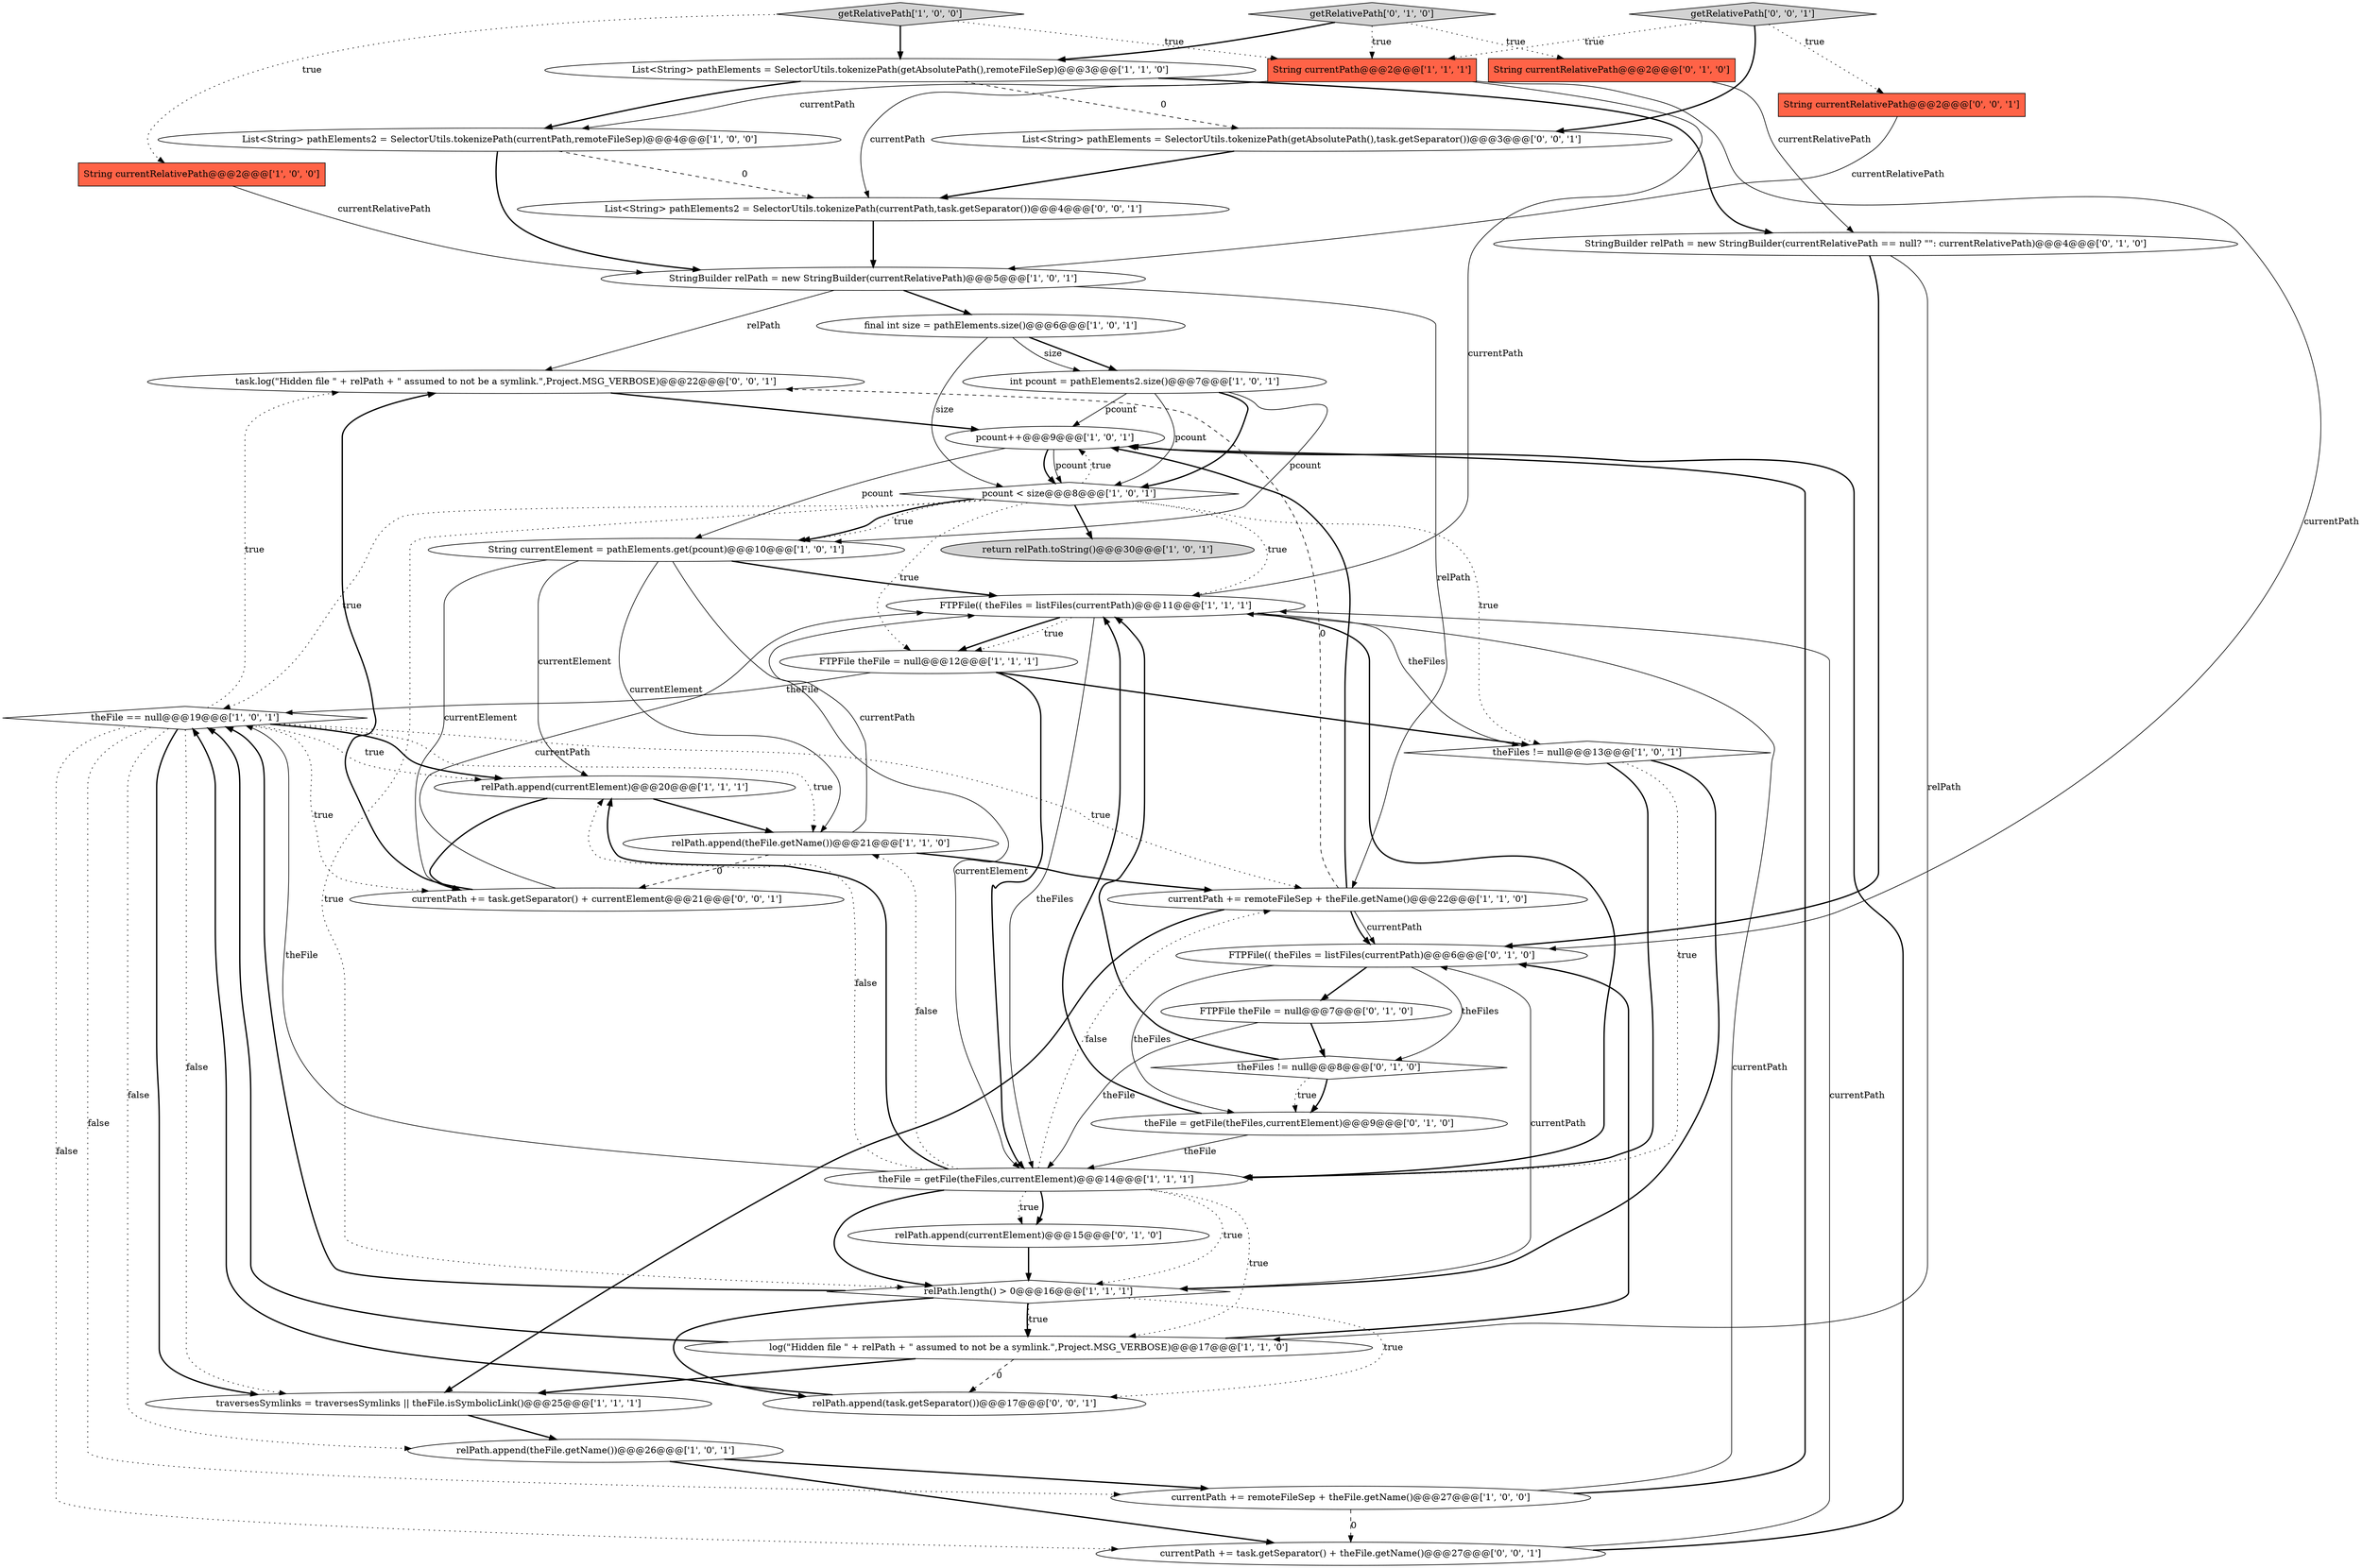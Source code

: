 digraph {
36 [style = filled, label = "String currentRelativePath@@@2@@@['0', '0', '1']", fillcolor = tomato, shape = box image = "AAA0AAABBB3BBB"];
31 [style = filled, label = "FTPFile(( theFiles = listFiles(currentPath)@@@6@@@['0', '1', '0']", fillcolor = white, shape = ellipse image = "AAA0AAABBB2BBB"];
9 [style = filled, label = "traversesSymlinks = traversesSymlinks || theFile.isSymbolicLink()@@@25@@@['1', '1', '1']", fillcolor = white, shape = ellipse image = "AAA0AAABBB1BBB"];
33 [style = filled, label = "task.log(\"Hidden file \" + relPath + \" assumed to not be a symlink.\",Project.MSG_VERBOSE)@@@22@@@['0', '0', '1']", fillcolor = white, shape = ellipse image = "AAA0AAABBB3BBB"];
26 [style = filled, label = "theFile = getFile(theFiles,currentElement)@@@9@@@['0', '1', '0']", fillcolor = white, shape = ellipse image = "AAA0AAABBB2BBB"];
25 [style = filled, label = "theFiles != null@@@8@@@['0', '1', '0']", fillcolor = white, shape = diamond image = "AAA0AAABBB2BBB"];
30 [style = filled, label = "StringBuilder relPath = new StringBuilder(currentRelativePath == null? \"\": currentRelativePath)@@@4@@@['0', '1', '0']", fillcolor = white, shape = ellipse image = "AAA0AAABBB2BBB"];
35 [style = filled, label = "currentPath += task.getSeparator() + theFile.getName()@@@27@@@['0', '0', '1']", fillcolor = white, shape = ellipse image = "AAA0AAABBB3BBB"];
7 [style = filled, label = "List<String> pathElements = SelectorUtils.tokenizePath(getAbsolutePath(),remoteFileSep)@@@3@@@['1', '1', '0']", fillcolor = white, shape = ellipse image = "AAA0AAABBB1BBB"];
34 [style = filled, label = "relPath.append(task.getSeparator())@@@17@@@['0', '0', '1']", fillcolor = white, shape = ellipse image = "AAA0AAABBB3BBB"];
17 [style = filled, label = "FTPFile(( theFiles = listFiles(currentPath)@@@11@@@['1', '1', '1']", fillcolor = white, shape = ellipse image = "AAA0AAABBB1BBB"];
8 [style = filled, label = "currentPath += remoteFileSep + theFile.getName()@@@27@@@['1', '0', '0']", fillcolor = white, shape = ellipse image = "AAA0AAABBB1BBB"];
1 [style = filled, label = "FTPFile theFile = null@@@12@@@['1', '1', '1']", fillcolor = white, shape = ellipse image = "AAA0AAABBB1BBB"];
40 [style = filled, label = "currentPath += task.getSeparator() + currentElement@@@21@@@['0', '0', '1']", fillcolor = white, shape = ellipse image = "AAA0AAABBB3BBB"];
3 [style = filled, label = "return relPath.toString()@@@30@@@['1', '0', '1']", fillcolor = lightgray, shape = ellipse image = "AAA0AAABBB1BBB"];
20 [style = filled, label = "pcount++@@@9@@@['1', '0', '1']", fillcolor = white, shape = ellipse image = "AAA0AAABBB1BBB"];
19 [style = filled, label = "log(\"Hidden file \" + relPath + \" assumed to not be a symlink.\",Project.MSG_VERBOSE)@@@17@@@['1', '1', '0']", fillcolor = white, shape = ellipse image = "AAA0AAABBB1BBB"];
23 [style = filled, label = "pcount < size@@@8@@@['1', '0', '1']", fillcolor = white, shape = diamond image = "AAA0AAABBB1BBB"];
28 [style = filled, label = "String currentRelativePath@@@2@@@['0', '1', '0']", fillcolor = tomato, shape = box image = "AAA0AAABBB2BBB"];
4 [style = filled, label = "currentPath += remoteFileSep + theFile.getName()@@@22@@@['1', '1', '0']", fillcolor = white, shape = ellipse image = "AAA0AAABBB1BBB"];
13 [style = filled, label = "relPath.append(theFile.getName())@@@21@@@['1', '1', '0']", fillcolor = white, shape = ellipse image = "AAA0AAABBB1BBB"];
14 [style = filled, label = "relPath.length() > 0@@@16@@@['1', '1', '1']", fillcolor = white, shape = diamond image = "AAA0AAABBB1BBB"];
0 [style = filled, label = "String currentElement = pathElements.get(pcount)@@@10@@@['1', '0', '1']", fillcolor = white, shape = ellipse image = "AAA0AAABBB1BBB"];
10 [style = filled, label = "relPath.append(theFile.getName())@@@26@@@['1', '0', '1']", fillcolor = white, shape = ellipse image = "AAA0AAABBB1BBB"];
32 [style = filled, label = "relPath.append(currentElement)@@@15@@@['0', '1', '0']", fillcolor = white, shape = ellipse image = "AAA0AAABBB2BBB"];
21 [style = filled, label = "String currentRelativePath@@@2@@@['1', '0', '0']", fillcolor = tomato, shape = box image = "AAA0AAABBB1BBB"];
16 [style = filled, label = "getRelativePath['1', '0', '0']", fillcolor = lightgray, shape = diamond image = "AAA0AAABBB1BBB"];
27 [style = filled, label = "FTPFile theFile = null@@@7@@@['0', '1', '0']", fillcolor = white, shape = ellipse image = "AAA0AAABBB2BBB"];
39 [style = filled, label = "List<String> pathElements2 = SelectorUtils.tokenizePath(currentPath,task.getSeparator())@@@4@@@['0', '0', '1']", fillcolor = white, shape = ellipse image = "AAA0AAABBB3BBB"];
29 [style = filled, label = "getRelativePath['0', '1', '0']", fillcolor = lightgray, shape = diamond image = "AAA0AAABBB2BBB"];
2 [style = filled, label = "int pcount = pathElements2.size()@@@7@@@['1', '0', '1']", fillcolor = white, shape = ellipse image = "AAA0AAABBB1BBB"];
38 [style = filled, label = "List<String> pathElements = SelectorUtils.tokenizePath(getAbsolutePath(),task.getSeparator())@@@3@@@['0', '0', '1']", fillcolor = white, shape = ellipse image = "AAA0AAABBB3BBB"];
5 [style = filled, label = "theFile == null@@@19@@@['1', '0', '1']", fillcolor = white, shape = diamond image = "AAA0AAABBB1BBB"];
37 [style = filled, label = "getRelativePath['0', '0', '1']", fillcolor = lightgray, shape = diamond image = "AAA0AAABBB3BBB"];
18 [style = filled, label = "theFile = getFile(theFiles,currentElement)@@@14@@@['1', '1', '1']", fillcolor = white, shape = ellipse image = "AAA0AAABBB1BBB"];
6 [style = filled, label = "theFiles != null@@@13@@@['1', '0', '1']", fillcolor = white, shape = diamond image = "AAA0AAABBB1BBB"];
22 [style = filled, label = "String currentPath@@@2@@@['1', '1', '1']", fillcolor = tomato, shape = box image = "AAA0AAABBB1BBB"];
11 [style = filled, label = "final int size = pathElements.size()@@@6@@@['1', '0', '1']", fillcolor = white, shape = ellipse image = "AAA0AAABBB1BBB"];
15 [style = filled, label = "relPath.append(currentElement)@@@20@@@['1', '1', '1']", fillcolor = white, shape = ellipse image = "AAA0AAABBB1BBB"];
12 [style = filled, label = "List<String> pathElements2 = SelectorUtils.tokenizePath(currentPath,remoteFileSep)@@@4@@@['1', '0', '0']", fillcolor = white, shape = ellipse image = "AAA0AAABBB1BBB"];
24 [style = filled, label = "StringBuilder relPath = new StringBuilder(currentRelativePath)@@@5@@@['1', '0', '1']", fillcolor = white, shape = ellipse image = "AAA0AAABBB1BBB"];
20->23 [style = bold, label=""];
0->40 [style = solid, label="currentElement"];
26->17 [style = bold, label=""];
18->13 [style = dotted, label="false"];
5->40 [style = dotted, label="true"];
25->26 [style = bold, label=""];
5->4 [style = dotted, label="true"];
1->18 [style = bold, label=""];
14->19 [style = bold, label=""];
25->26 [style = dotted, label="true"];
22->12 [style = solid, label="currentPath"];
25->17 [style = bold, label=""];
12->24 [style = bold, label=""];
18->5 [style = solid, label="theFile"];
18->14 [style = dotted, label="true"];
36->24 [style = solid, label="currentRelativePath"];
17->6 [style = solid, label="theFiles"];
5->9 [style = dotted, label="false"];
18->4 [style = dotted, label="false"];
39->24 [style = bold, label=""];
17->18 [style = solid, label="theFiles"];
23->0 [style = dotted, label="true"];
23->17 [style = dotted, label="true"];
4->9 [style = bold, label=""];
15->13 [style = bold, label=""];
16->7 [style = bold, label=""];
35->17 [style = solid, label="currentPath"];
29->28 [style = dotted, label="true"];
8->20 [style = bold, label=""];
17->1 [style = bold, label=""];
38->39 [style = bold, label=""];
24->4 [style = solid, label="relPath"];
4->31 [style = solid, label="currentPath"];
14->5 [style = bold, label=""];
16->22 [style = dotted, label="true"];
40->17 [style = solid, label="currentPath"];
27->25 [style = bold, label=""];
19->5 [style = bold, label=""];
17->1 [style = dotted, label="true"];
23->20 [style = dotted, label="true"];
24->11 [style = bold, label=""];
33->20 [style = bold, label=""];
11->23 [style = solid, label="size"];
30->31 [style = bold, label=""];
18->32 [style = bold, label=""];
37->38 [style = bold, label=""];
18->15 [style = dotted, label="false"];
6->14 [style = bold, label=""];
7->12 [style = bold, label=""];
0->13 [style = solid, label="currentElement"];
14->31 [style = solid, label="currentPath"];
27->18 [style = solid, label="theFile"];
18->19 [style = dotted, label="true"];
0->17 [style = bold, label=""];
29->7 [style = bold, label=""];
14->34 [style = bold, label=""];
5->33 [style = dotted, label="true"];
4->33 [style = dashed, label="0"];
5->10 [style = dotted, label="false"];
4->31 [style = bold, label=""];
14->34 [style = dotted, label="true"];
5->8 [style = dotted, label="false"];
37->36 [style = dotted, label="true"];
2->0 [style = solid, label="pcount"];
5->35 [style = dotted, label="false"];
8->35 [style = dashed, label="0"];
9->10 [style = bold, label=""];
35->20 [style = bold, label=""];
18->15 [style = bold, label=""];
23->6 [style = dotted, label="true"];
6->18 [style = bold, label=""];
21->24 [style = solid, label="currentRelativePath"];
13->4 [style = bold, label=""];
15->40 [style = bold, label=""];
10->8 [style = bold, label=""];
32->14 [style = bold, label=""];
23->5 [style = dotted, label="true"];
5->15 [style = dotted, label="true"];
40->33 [style = bold, label=""];
23->14 [style = dotted, label="true"];
31->25 [style = solid, label="theFiles"];
24->33 [style = solid, label="relPath"];
11->2 [style = bold, label=""];
23->0 [style = bold, label=""];
26->18 [style = solid, label="theFile"];
23->1 [style = dotted, label="true"];
28->30 [style = solid, label="currentRelativePath"];
16->21 [style = dotted, label="true"];
18->32 [style = dotted, label="true"];
6->18 [style = dotted, label="true"];
2->23 [style = bold, label=""];
18->14 [style = bold, label=""];
30->19 [style = solid, label="relPath"];
23->3 [style = bold, label=""];
20->23 [style = solid, label="pcount"];
19->34 [style = dashed, label="0"];
31->26 [style = solid, label="theFiles"];
19->9 [style = bold, label=""];
1->5 [style = solid, label="theFile"];
13->17 [style = solid, label="currentPath"];
10->35 [style = bold, label=""];
34->5 [style = bold, label=""];
8->17 [style = solid, label="currentPath"];
11->2 [style = solid, label="size"];
20->0 [style = solid, label="pcount"];
5->13 [style = dotted, label="true"];
22->17 [style = solid, label="currentPath"];
22->39 [style = solid, label="currentPath"];
5->9 [style = bold, label=""];
1->6 [style = bold, label=""];
4->20 [style = bold, label=""];
2->23 [style = solid, label="pcount"];
37->22 [style = dotted, label="true"];
7->38 [style = dashed, label="0"];
12->39 [style = dashed, label="0"];
0->15 [style = solid, label="currentElement"];
14->19 [style = dotted, label="true"];
29->22 [style = dotted, label="true"];
0->18 [style = solid, label="currentElement"];
19->31 [style = bold, label=""];
13->40 [style = dashed, label="0"];
22->31 [style = solid, label="currentPath"];
31->27 [style = bold, label=""];
7->30 [style = bold, label=""];
5->15 [style = bold, label=""];
2->20 [style = solid, label="pcount"];
17->18 [style = bold, label=""];
}

